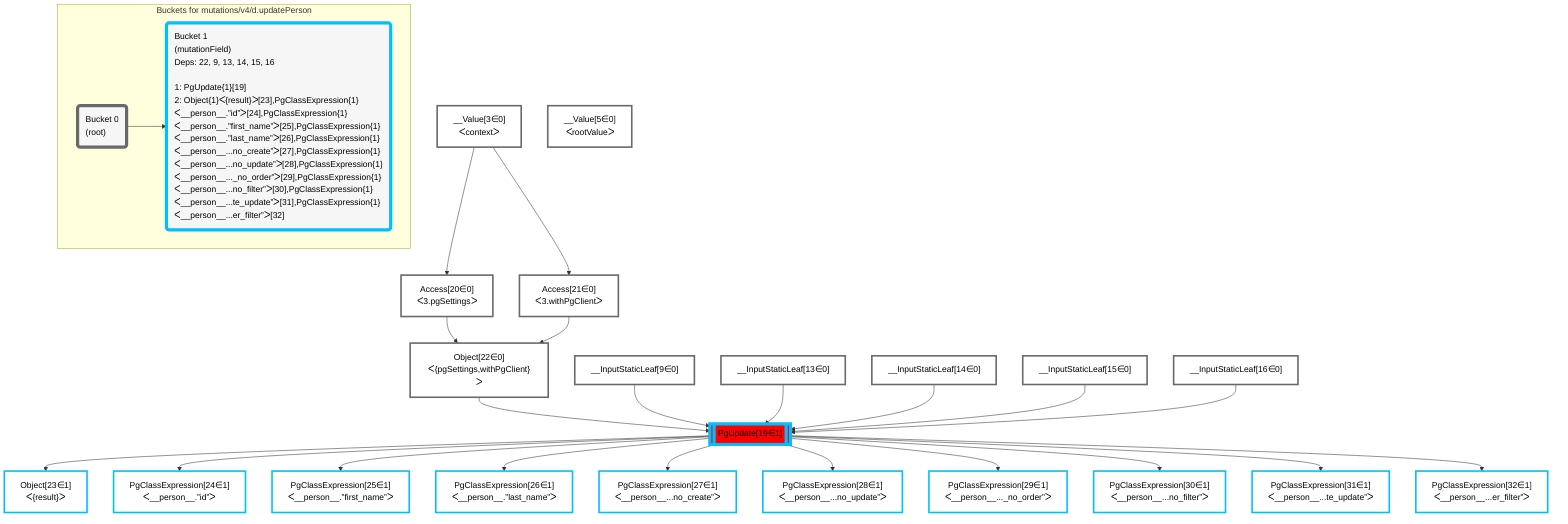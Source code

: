 graph TD
    classDef path fill:#eee,stroke:#000,color:#000
    classDef plan fill:#fff,stroke-width:3px,color:#000
    classDef itemplan fill:#fff,stroke-width:6px,color:#000
    classDef sideeffectplan fill:#f00,stroke-width:6px,color:#000
    classDef bucket fill:#f6f6f6,color:#000,stroke-width:6px,text-align:left


    %% define steps
    __Value3["__Value[3∈0]<br />ᐸcontextᐳ"]:::plan
    __Value5["__Value[5∈0]<br />ᐸrootValueᐳ"]:::plan
    __InputStaticLeaf9["__InputStaticLeaf[9∈0]"]:::plan
    __InputStaticLeaf13["__InputStaticLeaf[13∈0]"]:::plan
    __InputStaticLeaf14["__InputStaticLeaf[14∈0]"]:::plan
    __InputStaticLeaf15["__InputStaticLeaf[15∈0]"]:::plan
    __InputStaticLeaf16["__InputStaticLeaf[16∈0]"]:::plan
    Access20["Access[20∈0]<br />ᐸ3.pgSettingsᐳ"]:::plan
    Access21["Access[21∈0]<br />ᐸ3.withPgClientᐳ"]:::plan
    Object22["Object[22∈0]<br />ᐸ{pgSettings,withPgClient}ᐳ"]:::plan
    PgUpdate19[["PgUpdate[19∈1]"]]:::sideeffectplan
    Object23["Object[23∈1]<br />ᐸ{result}ᐳ"]:::plan
    PgClassExpression24["PgClassExpression[24∈1]<br />ᐸ__person__.”id”ᐳ"]:::plan
    PgClassExpression25["PgClassExpression[25∈1]<br />ᐸ__person__.”first_name”ᐳ"]:::plan
    PgClassExpression26["PgClassExpression[26∈1]<br />ᐸ__person__.”last_name”ᐳ"]:::plan
    PgClassExpression27["PgClassExpression[27∈1]<br />ᐸ__person__...no_create”ᐳ"]:::plan
    PgClassExpression28["PgClassExpression[28∈1]<br />ᐸ__person__...no_update”ᐳ"]:::plan
    PgClassExpression29["PgClassExpression[29∈1]<br />ᐸ__person__..._no_order”ᐳ"]:::plan
    PgClassExpression30["PgClassExpression[30∈1]<br />ᐸ__person__...no_filter”ᐳ"]:::plan
    PgClassExpression31["PgClassExpression[31∈1]<br />ᐸ__person__...te_update”ᐳ"]:::plan
    PgClassExpression32["PgClassExpression[32∈1]<br />ᐸ__person__...er_filter”ᐳ"]:::plan

    %% plan dependencies
    __Value3 --> Access20
    __Value3 --> Access21
    Access20 & Access21 --> Object22
    Object22 & __InputStaticLeaf9 & __InputStaticLeaf13 & __InputStaticLeaf14 & __InputStaticLeaf15 & __InputStaticLeaf16 --> PgUpdate19
    PgUpdate19 --> Object23
    PgUpdate19 --> PgClassExpression24
    PgUpdate19 --> PgClassExpression25
    PgUpdate19 --> PgClassExpression26
    PgUpdate19 --> PgClassExpression27
    PgUpdate19 --> PgClassExpression28
    PgUpdate19 --> PgClassExpression29
    PgUpdate19 --> PgClassExpression30
    PgUpdate19 --> PgClassExpression31
    PgUpdate19 --> PgClassExpression32

    subgraph "Buckets for mutations/v4/d.updatePerson"
    Bucket0("Bucket 0<br />(root)"):::bucket
    classDef bucket0 stroke:#696969
    class Bucket0,__Value3,__Value5,__InputStaticLeaf9,__InputStaticLeaf13,__InputStaticLeaf14,__InputStaticLeaf15,__InputStaticLeaf16,Access20,Access21,Object22 bucket0
    Bucket1("Bucket 1<br />(mutationField)<br />Deps: 22, 9, 13, 14, 15, 16<br /><br />1: PgUpdate{1}[19]<br />2: Object{1}ᐸ{result}ᐳ[23],PgClassExpression{1}ᐸ__person__.”id”ᐳ[24],PgClassExpression{1}ᐸ__person__.”first_name”ᐳ[25],PgClassExpression{1}ᐸ__person__.”last_name”ᐳ[26],PgClassExpression{1}ᐸ__person__...no_create”ᐳ[27],PgClassExpression{1}ᐸ__person__...no_update”ᐳ[28],PgClassExpression{1}ᐸ__person__..._no_order”ᐳ[29],PgClassExpression{1}ᐸ__person__...no_filter”ᐳ[30],PgClassExpression{1}ᐸ__person__...te_update”ᐳ[31],PgClassExpression{1}ᐸ__person__...er_filter”ᐳ[32]"):::bucket
    classDef bucket1 stroke:#00bfff
    class Bucket1,PgUpdate19,Object23,PgClassExpression24,PgClassExpression25,PgClassExpression26,PgClassExpression27,PgClassExpression28,PgClassExpression29,PgClassExpression30,PgClassExpression31,PgClassExpression32 bucket1
    Bucket0 --> Bucket1
    end